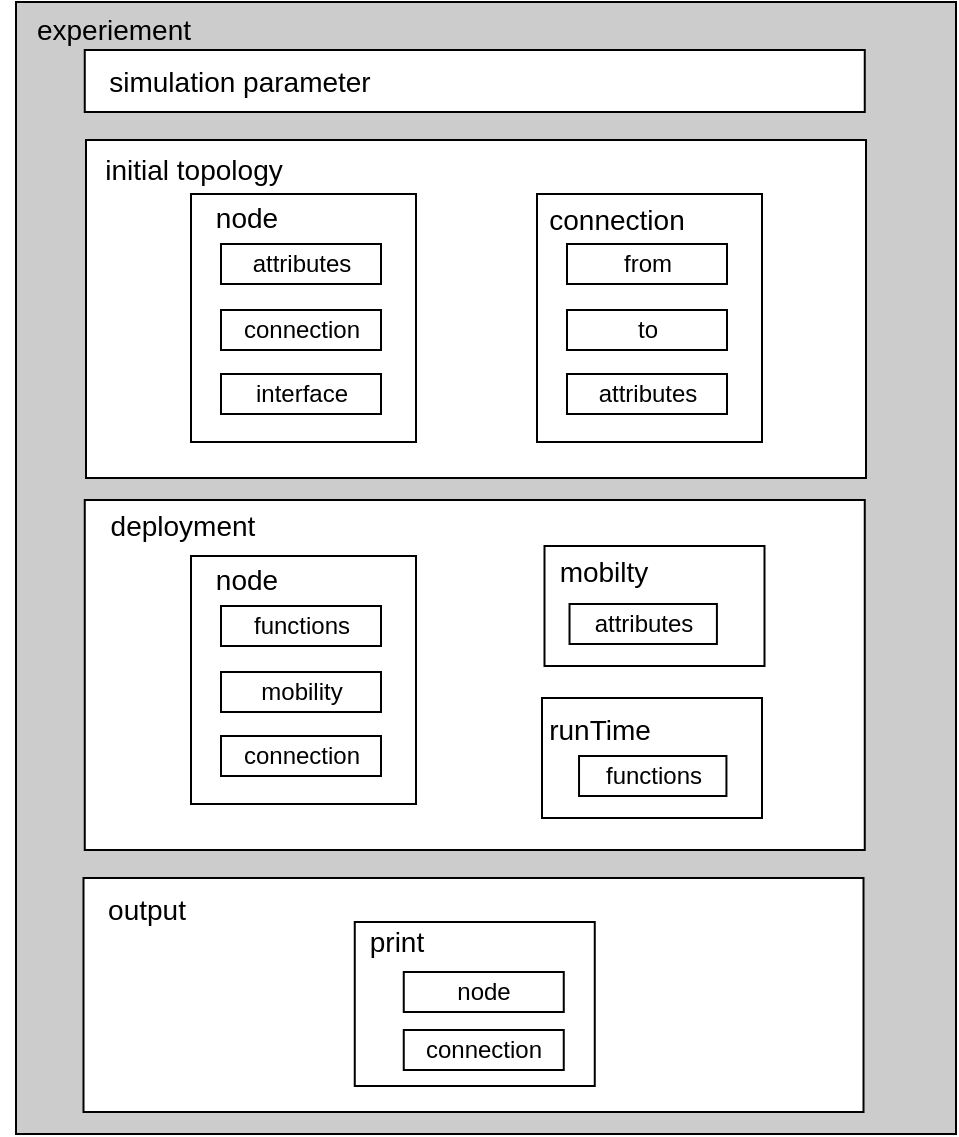 <mxfile version="12.7.1" type="github">
  <diagram name="Page-1" id="929967ad-93f9-6ef4-fab6-5d389245f69c">
    <mxGraphModel dx="946" dy="477" grid="0" gridSize="10" guides="1" tooltips="1" connect="1" arrows="1" fold="1" page="1" pageScale="1.5" pageWidth="1169" pageHeight="826" background="none" math="0" shadow="0">
      <root>
        <mxCell id="0" style=";html=1;" />
        <mxCell id="1" style=";html=1;" parent="0" />
        <mxCell id="5Qe0i08L96EMoIZPyxdd-1" value="" style="rounded=0;whiteSpace=wrap;html=1;fillColor=#CCCCCC;" parent="1" vertex="1">
          <mxGeometry x="360" y="576" width="470" height="566" as="geometry" />
        </mxCell>
        <mxCell id="5Qe0i08L96EMoIZPyxdd-61" value="" style="rounded=0;whiteSpace=wrap;html=1;fillColor=#FFFFFF;" parent="1" vertex="1">
          <mxGeometry x="393.75" y="1014" width="390" height="117" as="geometry" />
        </mxCell>
        <mxCell id="5Qe0i08L96EMoIZPyxdd-2" value="" style="rounded=0;whiteSpace=wrap;html=1;fillColor=#FFFFFF;" parent="1" vertex="1">
          <mxGeometry x="394.38" y="600" width="390" height="31" as="geometry" />
        </mxCell>
        <mxCell id="5Qe0i08L96EMoIZPyxdd-3" value="&lt;span style=&quot;font-size: 14px&quot;&gt;simulation parameter&lt;/span&gt;" style="text;html=1;strokeColor=none;fillColor=none;align=center;verticalAlign=middle;whiteSpace=wrap;rounded=0;" parent="1" vertex="1">
          <mxGeometry x="393.75" y="605.5" width="156" height="20" as="geometry" />
        </mxCell>
        <mxCell id="5Qe0i08L96EMoIZPyxdd-4" value="" style="rounded=0;whiteSpace=wrap;html=1;fillColor=#FFFFFF;" parent="1" vertex="1">
          <mxGeometry x="395" y="645" width="390" height="169" as="geometry" />
        </mxCell>
        <mxCell id="5Qe0i08L96EMoIZPyxdd-5" value="&lt;font style=&quot;font-size: 14px&quot;&gt;initial topology&lt;/font&gt;" style="text;html=1;strokeColor=none;fillColor=none;align=center;verticalAlign=middle;whiteSpace=wrap;rounded=0;" parent="1" vertex="1">
          <mxGeometry x="393.75" y="650" width="110" height="20" as="geometry" />
        </mxCell>
        <mxCell id="5Qe0i08L96EMoIZPyxdd-7" value="" style="rounded=0;whiteSpace=wrap;html=1;fillColor=#FFFFFF;" parent="1" vertex="1">
          <mxGeometry x="394.38" y="825" width="390" height="175" as="geometry" />
        </mxCell>
        <mxCell id="5Qe0i08L96EMoIZPyxdd-8" value="&lt;font style=&quot;font-size: 14px&quot;&gt;deployment&lt;/font&gt;" style="text;html=1;strokeColor=none;fillColor=none;align=center;verticalAlign=middle;whiteSpace=wrap;rounded=0;" parent="1" vertex="1">
          <mxGeometry x="371" y="828" width="145" height="20" as="geometry" />
        </mxCell>
        <mxCell id="5Qe0i08L96EMoIZPyxdd-10" value="&lt;font style=&quot;font-size: 14px&quot;&gt;output&lt;/font&gt;" style="text;html=1;strokeColor=none;fillColor=none;align=center;verticalAlign=middle;whiteSpace=wrap;rounded=0;" parent="1" vertex="1">
          <mxGeometry x="352.5" y="1020" width="145" height="20" as="geometry" />
        </mxCell>
        <mxCell id="5Qe0i08L96EMoIZPyxdd-11" value="" style="rounded=0;whiteSpace=wrap;html=1;fillColor=#FFFFFF;" parent="1" vertex="1">
          <mxGeometry x="529.38" y="1036" width="120" height="82" as="geometry" />
        </mxCell>
        <mxCell id="5Qe0i08L96EMoIZPyxdd-28" value="&lt;span style=&quot;font-size: 14px&quot;&gt;experiement&lt;/span&gt;" style="text;html=1;strokeColor=none;fillColor=none;align=center;verticalAlign=middle;whiteSpace=wrap;rounded=0;" parent="1" vertex="1">
          <mxGeometry x="369.38" y="580" width="80" height="20" as="geometry" />
        </mxCell>
        <mxCell id="5Qe0i08L96EMoIZPyxdd-46" value="" style="rounded=0;whiteSpace=wrap;html=1;fillColor=#FFFFFF;" parent="1" vertex="1">
          <mxGeometry x="447.5" y="672" width="112.5" height="124" as="geometry" />
        </mxCell>
        <mxCell id="5Qe0i08L96EMoIZPyxdd-47" value="&lt;font style=&quot;font-size: 14px&quot;&gt;node&lt;/font&gt;" style="text;html=1;strokeColor=none;fillColor=none;align=center;verticalAlign=middle;whiteSpace=wrap;rounded=0;" parent="1" vertex="1">
          <mxGeometry x="402.5" y="674" width="145" height="20" as="geometry" />
        </mxCell>
        <mxCell id="5Qe0i08L96EMoIZPyxdd-48" value="attributes" style="rounded=0;whiteSpace=wrap;html=1;fillColor=#FFFFFF;" parent="1" vertex="1">
          <mxGeometry x="462.5" y="697" width="80" height="20" as="geometry" />
        </mxCell>
        <mxCell id="5Qe0i08L96EMoIZPyxdd-50" value="connection" style="rounded=0;whiteSpace=wrap;html=1;fillColor=#FFFFFF;" parent="1" vertex="1">
          <mxGeometry x="462.5" y="730" width="80" height="20" as="geometry" />
        </mxCell>
        <mxCell id="5Qe0i08L96EMoIZPyxdd-63" value="node" style="rounded=0;whiteSpace=wrap;html=1;fillColor=#FFFFFF;" parent="1" vertex="1">
          <mxGeometry x="553.88" y="1061" width="80" height="20" as="geometry" />
        </mxCell>
        <mxCell id="5Qe0i08L96EMoIZPyxdd-64" value="connection" style="rounded=0;whiteSpace=wrap;html=1;fillColor=#FFFFFF;" parent="1" vertex="1">
          <mxGeometry x="553.88" y="1090" width="80" height="20" as="geometry" />
        </mxCell>
        <mxCell id="5Qe0i08L96EMoIZPyxdd-65" value="interface" style="rounded=0;whiteSpace=wrap;html=1;fillColor=#FFFFFF;" parent="1" vertex="1">
          <mxGeometry x="462.5" y="762" width="80" height="20" as="geometry" />
        </mxCell>
        <mxCell id="8bPRrZk837UZEJNE2kn6-2" value="&lt;font style=&quot;font-size: 14px&quot;&gt;print&lt;/font&gt;" style="text;html=1;strokeColor=none;fillColor=none;align=center;verticalAlign=middle;whiteSpace=wrap;rounded=0;" vertex="1" parent="1">
          <mxGeometry x="478" y="1036" width="145" height="20" as="geometry" />
        </mxCell>
        <mxCell id="8bPRrZk837UZEJNE2kn6-9" value="" style="rounded=0;whiteSpace=wrap;html=1;" vertex="1" parent="1">
          <mxGeometry x="623" y="924" width="110" height="60" as="geometry" />
        </mxCell>
        <mxCell id="8bPRrZk837UZEJNE2kn6-10" value="" style="rounded=0;whiteSpace=wrap;html=1;" vertex="1" parent="1">
          <mxGeometry x="624.25" y="848" width="110" height="60" as="geometry" />
        </mxCell>
        <mxCell id="8bPRrZk837UZEJNE2kn6-12" value="&lt;font style=&quot;font-size: 14px&quot;&gt;runTime&lt;/font&gt;" style="text;html=1;strokeColor=none;fillColor=none;align=center;verticalAlign=middle;whiteSpace=wrap;rounded=0;" vertex="1" parent="1">
          <mxGeometry x="585.208" y="930" width="133.576" height="20" as="geometry" />
        </mxCell>
        <mxCell id="8bPRrZk837UZEJNE2kn6-6" value="functions" style="rounded=0;whiteSpace=wrap;html=1;fillColor=#FFFFFF;" vertex="1" parent="1">
          <mxGeometry x="641.519" y="953" width="73.697" height="20" as="geometry" />
        </mxCell>
        <mxCell id="8bPRrZk837UZEJNE2kn6-13" value="&lt;font style=&quot;font-size: 14px&quot;&gt;mobilty&lt;/font&gt;" style="text;html=1;strokeColor=none;fillColor=none;align=center;verticalAlign=middle;whiteSpace=wrap;rounded=0;" vertex="1" parent="1">
          <mxGeometry x="586.748" y="851" width="133.576" height="20" as="geometry" />
        </mxCell>
        <mxCell id="8bPRrZk837UZEJNE2kn6-14" value="attributes" style="rounded=0;whiteSpace=wrap;html=1;fillColor=#FFFFFF;" vertex="1" parent="1">
          <mxGeometry x="636.759" y="877" width="73.697" height="20" as="geometry" />
        </mxCell>
        <mxCell id="8bPRrZk837UZEJNE2kn6-22" value="" style="rounded=0;whiteSpace=wrap;html=1;fillColor=#FFFFFF;" vertex="1" parent="1">
          <mxGeometry x="620.5" y="672" width="112.5" height="124" as="geometry" />
        </mxCell>
        <mxCell id="8bPRrZk837UZEJNE2kn6-23" value="&lt;font style=&quot;font-size: 14px&quot;&gt;connection&lt;/font&gt;" style="text;html=1;strokeColor=none;fillColor=none;align=center;verticalAlign=middle;whiteSpace=wrap;rounded=0;" vertex="1" parent="1">
          <mxGeometry x="588" y="674.5" width="145" height="20" as="geometry" />
        </mxCell>
        <mxCell id="8bPRrZk837UZEJNE2kn6-24" value="from" style="rounded=0;whiteSpace=wrap;html=1;fillColor=#FFFFFF;" vertex="1" parent="1">
          <mxGeometry x="635.5" y="697" width="80" height="20" as="geometry" />
        </mxCell>
        <mxCell id="8bPRrZk837UZEJNE2kn6-25" value="to" style="rounded=0;whiteSpace=wrap;html=1;fillColor=#FFFFFF;" vertex="1" parent="1">
          <mxGeometry x="635.5" y="730" width="80" height="20" as="geometry" />
        </mxCell>
        <mxCell id="8bPRrZk837UZEJNE2kn6-26" value="attributes" style="rounded=0;whiteSpace=wrap;html=1;fillColor=#FFFFFF;" vertex="1" parent="1">
          <mxGeometry x="635.5" y="762" width="80" height="20" as="geometry" />
        </mxCell>
        <mxCell id="8bPRrZk837UZEJNE2kn6-27" value="" style="rounded=0;whiteSpace=wrap;html=1;fillColor=#FFFFFF;" vertex="1" parent="1">
          <mxGeometry x="447.5" y="853" width="112.5" height="124" as="geometry" />
        </mxCell>
        <mxCell id="8bPRrZk837UZEJNE2kn6-28" value="&lt;font style=&quot;font-size: 14px&quot;&gt;node&lt;/font&gt;" style="text;html=1;strokeColor=none;fillColor=none;align=center;verticalAlign=middle;whiteSpace=wrap;rounded=0;" vertex="1" parent="1">
          <mxGeometry x="402.5" y="855" width="145" height="20" as="geometry" />
        </mxCell>
        <mxCell id="8bPRrZk837UZEJNE2kn6-29" value="functions" style="rounded=0;whiteSpace=wrap;html=1;fillColor=#FFFFFF;" vertex="1" parent="1">
          <mxGeometry x="462.5" y="878" width="80" height="20" as="geometry" />
        </mxCell>
        <mxCell id="8bPRrZk837UZEJNE2kn6-30" value="mobility" style="rounded=0;whiteSpace=wrap;html=1;fillColor=#FFFFFF;" vertex="1" parent="1">
          <mxGeometry x="462.5" y="911" width="80" height="20" as="geometry" />
        </mxCell>
        <mxCell id="8bPRrZk837UZEJNE2kn6-31" value="connection" style="rounded=0;whiteSpace=wrap;html=1;fillColor=#FFFFFF;" vertex="1" parent="1">
          <mxGeometry x="462.5" y="943" width="80" height="20" as="geometry" />
        </mxCell>
      </root>
    </mxGraphModel>
  </diagram>
</mxfile>
